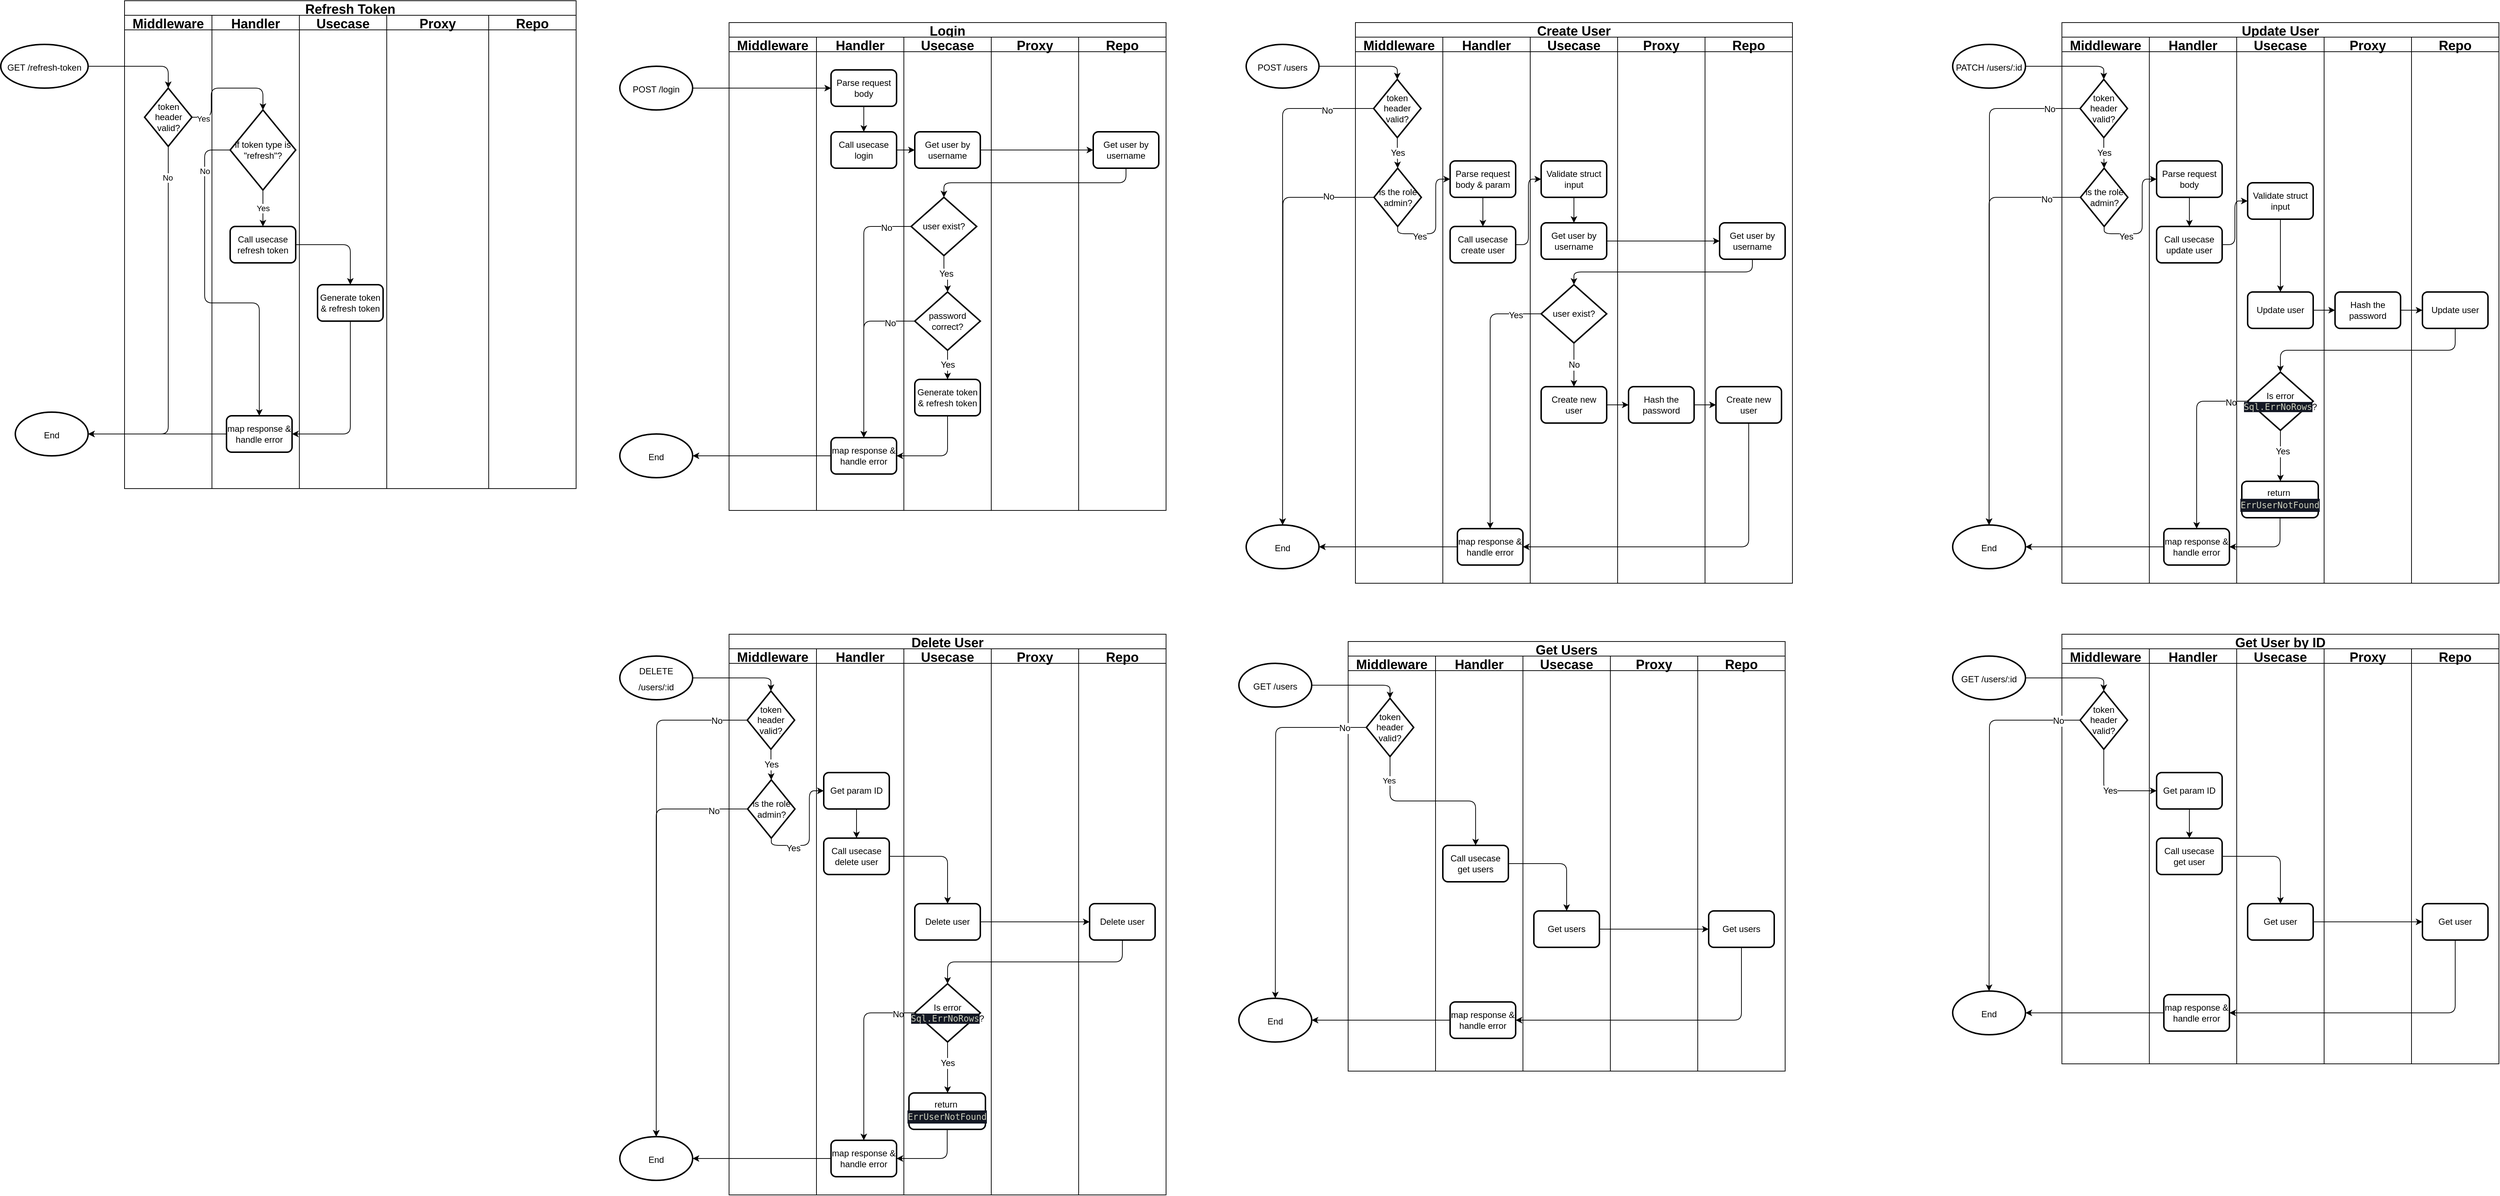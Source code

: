 <mxfile>
    <diagram id="VzQZqp9PzR304GT8cQcO" name="Page-1">
        <mxGraphModel dx="1456" dy="800" grid="1" gridSize="10" guides="1" tooltips="1" connect="1" arrows="1" fold="1" page="1" pageScale="1" pageWidth="850" pageHeight="1100" math="0" shadow="0">
            <root>
                <mxCell id="0"/>
                <mxCell id="1" parent="0"/>
                <mxCell id="49" value="Login" style="swimlane;childLayout=stackLayout;resizeParent=1;resizeParentMax=0;startSize=20;fontSize=18;strokeColor=default;" parent="1" vertex="1">
                    <mxGeometry x="260" y="160" width="600" height="670" as="geometry"/>
                </mxCell>
                <mxCell id="50" value="Middleware" style="swimlane;startSize=20;fontSize=18;strokeColor=default;" parent="49" vertex="1">
                    <mxGeometry y="20" width="120" height="650" as="geometry"/>
                </mxCell>
                <mxCell id="51" value="Handler" style="swimlane;startSize=20;fontSize=18;strokeColor=default;" parent="49" vertex="1">
                    <mxGeometry x="120" y="20" width="120" height="650" as="geometry"/>
                </mxCell>
                <mxCell id="77" style="edgeStyle=orthogonalEdgeStyle;html=1;exitX=0.5;exitY=1;exitDx=0;exitDy=0;entryX=0.5;entryY=0;entryDx=0;entryDy=0;fontSize=12;" parent="51" source="58" target="59" edge="1">
                    <mxGeometry relative="1" as="geometry"/>
                </mxCell>
                <mxCell id="58" value="Parse request body" style="rounded=1;whiteSpace=wrap;html=1;absoluteArcSize=1;arcSize=14;strokeWidth=2;fontSize=12;" parent="51" vertex="1">
                    <mxGeometry x="20" y="45" width="90" height="50" as="geometry"/>
                </mxCell>
                <mxCell id="59" value="Call usecase login" style="rounded=1;whiteSpace=wrap;html=1;absoluteArcSize=1;arcSize=14;strokeWidth=2;fontSize=12;" parent="51" vertex="1">
                    <mxGeometry x="20" y="130" width="90" height="50" as="geometry"/>
                </mxCell>
                <mxCell id="68" value="map response &amp;amp; handle error" style="rounded=1;whiteSpace=wrap;html=1;absoluteArcSize=1;arcSize=14;strokeWidth=2;fontSize=12;" parent="51" vertex="1">
                    <mxGeometry x="20" y="550" width="90" height="50" as="geometry"/>
                </mxCell>
                <mxCell id="52" value="Usecase" style="swimlane;startSize=20;fontSize=18;strokeColor=default;" parent="49" vertex="1">
                    <mxGeometry x="240" y="20" width="120" height="650" as="geometry">
                        <mxRectangle x="240" y="20" width="40" height="460" as="alternateBounds"/>
                    </mxGeometry>
                </mxCell>
                <mxCell id="60" value="Get user by username" style="rounded=1;whiteSpace=wrap;html=1;absoluteArcSize=1;arcSize=14;strokeWidth=2;fontSize=12;" parent="52" vertex="1">
                    <mxGeometry x="15" y="130" width="90" height="50" as="geometry"/>
                </mxCell>
                <mxCell id="71" value="Yes" style="edgeStyle=orthogonalEdgeStyle;html=1;exitX=0.5;exitY=1;exitDx=0;exitDy=0;exitPerimeter=0;entryX=0.5;entryY=0;entryDx=0;entryDy=0;entryPerimeter=0;fontSize=12;" parent="52" source="62" target="65" edge="1">
                    <mxGeometry relative="1" as="geometry"/>
                </mxCell>
                <mxCell id="62" value="user exist?" style="strokeWidth=2;html=1;shape=mxgraph.flowchart.decision;whiteSpace=wrap;fontSize=12;" parent="52" vertex="1">
                    <mxGeometry x="10" y="220" width="90" height="80" as="geometry"/>
                </mxCell>
                <mxCell id="72" value="Yes" style="edgeStyle=orthogonalEdgeStyle;html=1;exitX=0.5;exitY=1;exitDx=0;exitDy=0;exitPerimeter=0;entryX=0.5;entryY=0;entryDx=0;entryDy=0;fontSize=12;" parent="52" source="65" target="66" edge="1">
                    <mxGeometry relative="1" as="geometry"/>
                </mxCell>
                <mxCell id="65" value="password correct?" style="strokeWidth=2;html=1;shape=mxgraph.flowchart.decision;whiteSpace=wrap;fontSize=12;" parent="52" vertex="1">
                    <mxGeometry x="15" y="350" width="90" height="80" as="geometry"/>
                </mxCell>
                <mxCell id="66" value="Generate token &amp;amp; refresh token" style="rounded=1;whiteSpace=wrap;html=1;absoluteArcSize=1;arcSize=14;strokeWidth=2;fontSize=12;" parent="52" vertex="1">
                    <mxGeometry x="15" y="470" width="90" height="50" as="geometry"/>
                </mxCell>
                <mxCell id="55" value="Proxy" style="swimlane;startSize=20;fontSize=18;strokeColor=default;" parent="49" vertex="1">
                    <mxGeometry x="360" y="20" width="120" height="650" as="geometry">
                        <mxRectangle x="280" y="20" width="40" height="460" as="alternateBounds"/>
                    </mxGeometry>
                </mxCell>
                <mxCell id="56" value="Repo" style="swimlane;startSize=20;fontSize=18;strokeColor=default;" parent="49" vertex="1">
                    <mxGeometry x="480" y="20" width="120" height="650" as="geometry">
                        <mxRectangle x="280" y="20" width="40" height="460" as="alternateBounds"/>
                    </mxGeometry>
                </mxCell>
                <mxCell id="61" value="Get user by username" style="rounded=1;whiteSpace=wrap;html=1;absoluteArcSize=1;arcSize=14;strokeWidth=2;fontSize=12;" parent="56" vertex="1">
                    <mxGeometry x="20" y="130" width="90" height="50" as="geometry"/>
                </mxCell>
                <mxCell id="69" style="edgeStyle=orthogonalEdgeStyle;html=1;exitX=0;exitY=0.5;exitDx=0;exitDy=0;exitPerimeter=0;entryX=0.5;entryY=0;entryDx=0;entryDy=0;fontSize=12;" parent="49" source="62" target="68" edge="1">
                    <mxGeometry relative="1" as="geometry"/>
                </mxCell>
                <mxCell id="70" value="No" style="edgeLabel;html=1;align=center;verticalAlign=middle;resizable=0;points=[];fontSize=12;" parent="69" vertex="1" connectable="0">
                    <mxGeometry x="-0.808" y="2" relative="1" as="geometry">
                        <mxPoint as="offset"/>
                    </mxGeometry>
                </mxCell>
                <mxCell id="73" style="edgeStyle=orthogonalEdgeStyle;html=1;exitX=0.5;exitY=1;exitDx=0;exitDy=0;entryX=1;entryY=0.5;entryDx=0;entryDy=0;fontSize=12;" parent="49" source="66" target="68" edge="1">
                    <mxGeometry relative="1" as="geometry"/>
                </mxCell>
                <mxCell id="74" style="edgeStyle=orthogonalEdgeStyle;html=1;exitX=0;exitY=0.5;exitDx=0;exitDy=0;exitPerimeter=0;entryX=0.5;entryY=0;entryDx=0;entryDy=0;fontSize=12;" parent="49" source="65" target="68" edge="1">
                    <mxGeometry relative="1" as="geometry"/>
                </mxCell>
                <mxCell id="75" value="No" style="edgeLabel;html=1;align=center;verticalAlign=middle;resizable=0;points=[];fontSize=12;" parent="74" vertex="1" connectable="0">
                    <mxGeometry x="-0.704" y="3" relative="1" as="geometry">
                        <mxPoint as="offset"/>
                    </mxGeometry>
                </mxCell>
                <mxCell id="78" style="edgeStyle=orthogonalEdgeStyle;html=1;exitX=1;exitY=0.5;exitDx=0;exitDy=0;entryX=0;entryY=0.5;entryDx=0;entryDy=0;fontSize=12;" parent="49" source="59" target="60" edge="1">
                    <mxGeometry relative="1" as="geometry"/>
                </mxCell>
                <mxCell id="79" style="edgeStyle=orthogonalEdgeStyle;html=1;exitX=1;exitY=0.5;exitDx=0;exitDy=0;entryX=0;entryY=0.5;entryDx=0;entryDy=0;fontSize=12;" parent="49" source="60" target="61" edge="1">
                    <mxGeometry relative="1" as="geometry"/>
                </mxCell>
                <mxCell id="80" style="edgeStyle=orthogonalEdgeStyle;html=1;exitX=0.5;exitY=1;exitDx=0;exitDy=0;entryX=0.5;entryY=0;entryDx=0;entryDy=0;entryPerimeter=0;fontSize=12;" parent="49" source="61" target="62" edge="1">
                    <mxGeometry relative="1" as="geometry"/>
                </mxCell>
                <mxCell id="76" style="edgeStyle=orthogonalEdgeStyle;html=1;exitX=1;exitY=0.5;exitDx=0;exitDy=0;exitPerimeter=0;entryX=0;entryY=0.5;entryDx=0;entryDy=0;fontSize=12;" parent="1" source="57" target="58" edge="1">
                    <mxGeometry relative="1" as="geometry"/>
                </mxCell>
                <mxCell id="57" value="&lt;font style=&quot;font-size: 12px&quot;&gt;POST /login&lt;/font&gt;" style="strokeWidth=2;html=1;shape=mxgraph.flowchart.start_1;whiteSpace=wrap;fontSize=18;" parent="1" vertex="1">
                    <mxGeometry x="110" y="220" width="100" height="60" as="geometry"/>
                </mxCell>
                <mxCell id="67" value="&lt;font style=&quot;font-size: 12px&quot;&gt;End&lt;/font&gt;" style="strokeWidth=2;html=1;shape=mxgraph.flowchart.start_1;whiteSpace=wrap;fontSize=18;" parent="1" vertex="1">
                    <mxGeometry x="110" y="725" width="100" height="60" as="geometry"/>
                </mxCell>
                <mxCell id="81" style="edgeStyle=orthogonalEdgeStyle;html=1;exitX=0;exitY=0.5;exitDx=0;exitDy=0;entryX=1;entryY=0.5;entryDx=0;entryDy=0;entryPerimeter=0;fontSize=12;" parent="1" source="68" target="67" edge="1">
                    <mxGeometry relative="1" as="geometry"/>
                </mxCell>
                <mxCell id="89" value="Create User" style="swimlane;childLayout=stackLayout;resizeParent=1;resizeParentMax=0;startSize=20;fontSize=18;strokeColor=default;" parent="1" vertex="1">
                    <mxGeometry x="1120" y="160" width="600" height="770" as="geometry"/>
                </mxCell>
                <mxCell id="90" value="Middleware" style="swimlane;startSize=20;fontSize=18;strokeColor=default;" parent="89" vertex="1">
                    <mxGeometry y="20" width="120" height="750" as="geometry"/>
                </mxCell>
                <mxCell id="131" value="Yes" style="edgeStyle=orthogonalEdgeStyle;html=1;exitX=0.5;exitY=1;exitDx=0;exitDy=0;exitPerimeter=0;entryX=0.5;entryY=0;entryDx=0;entryDy=0;entryPerimeter=0;fontSize=12;" parent="90" source="120" target="121" edge="1">
                    <mxGeometry relative="1" as="geometry"/>
                </mxCell>
                <mxCell id="120" value="token header valid?" style="strokeWidth=2;html=1;shape=mxgraph.flowchart.decision;whiteSpace=wrap;fontSize=12;" parent="90" vertex="1">
                    <mxGeometry x="25" y="58" width="65" height="80" as="geometry"/>
                </mxCell>
                <mxCell id="121" value="is the role admin?" style="strokeWidth=2;html=1;shape=mxgraph.flowchart.decision;whiteSpace=wrap;fontSize=12;" parent="90" vertex="1">
                    <mxGeometry x="25.5" y="180" width="65" height="80" as="geometry"/>
                </mxCell>
                <mxCell id="91" value="Handler" style="swimlane;startSize=20;fontSize=18;strokeColor=default;" parent="89" vertex="1">
                    <mxGeometry x="120" y="20" width="120" height="750" as="geometry"/>
                </mxCell>
                <mxCell id="92" style="edgeStyle=orthogonalEdgeStyle;html=1;exitX=0.5;exitY=1;exitDx=0;exitDy=0;entryX=0.5;entryY=0;entryDx=0;entryDy=0;fontSize=12;" parent="91" source="93" target="94" edge="1">
                    <mxGeometry relative="1" as="geometry"/>
                </mxCell>
                <mxCell id="93" value="Parse request body &amp;amp; param" style="rounded=1;whiteSpace=wrap;html=1;absoluteArcSize=1;arcSize=14;strokeWidth=2;fontSize=12;" parent="91" vertex="1">
                    <mxGeometry x="10" y="170" width="90" height="50" as="geometry"/>
                </mxCell>
                <mxCell id="94" value="Call usecase create user" style="rounded=1;whiteSpace=wrap;html=1;absoluteArcSize=1;arcSize=14;strokeWidth=2;fontSize=12;" parent="91" vertex="1">
                    <mxGeometry x="10" y="260" width="90" height="50" as="geometry"/>
                </mxCell>
                <mxCell id="95" value="map response &amp;amp; handle error" style="rounded=1;whiteSpace=wrap;html=1;absoluteArcSize=1;arcSize=14;strokeWidth=2;fontSize=12;" parent="91" vertex="1">
                    <mxGeometry x="20" y="675" width="90" height="50" as="geometry"/>
                </mxCell>
                <mxCell id="112" style="edgeStyle=orthogonalEdgeStyle;html=1;exitX=1;exitY=0.5;exitDx=0;exitDy=0;entryX=0;entryY=0.5;entryDx=0;entryDy=0;fontSize=12;" parent="89" source="97" target="105" edge="1">
                    <mxGeometry relative="1" as="geometry"/>
                </mxCell>
                <mxCell id="113" style="edgeStyle=orthogonalEdgeStyle;html=1;exitX=0.5;exitY=1;exitDx=0;exitDy=0;entryX=0.5;entryY=0;entryDx=0;entryDy=0;entryPerimeter=0;fontSize=12;" parent="89" source="105" target="99" edge="1">
                    <mxGeometry relative="1" as="geometry"/>
                </mxCell>
                <mxCell id="106" style="edgeStyle=orthogonalEdgeStyle;html=1;exitX=0;exitY=0.5;exitDx=0;exitDy=0;exitPerimeter=0;entryX=0.5;entryY=0;entryDx=0;entryDy=0;fontSize=12;" parent="89" source="99" target="95" edge="1">
                    <mxGeometry relative="1" as="geometry"/>
                </mxCell>
                <mxCell id="107" value="Yes" style="edgeLabel;html=1;align=center;verticalAlign=middle;resizable=0;points=[];fontSize=12;" parent="106" vertex="1" connectable="0">
                    <mxGeometry x="-0.808" y="2" relative="1" as="geometry">
                        <mxPoint as="offset"/>
                    </mxGeometry>
                </mxCell>
                <mxCell id="96" value="Usecase" style="swimlane;startSize=20;fontSize=18;strokeColor=default;" parent="89" vertex="1">
                    <mxGeometry x="240" y="20" width="120" height="750" as="geometry">
                        <mxRectangle x="240" y="20" width="40" height="460" as="alternateBounds"/>
                    </mxGeometry>
                </mxCell>
                <mxCell id="97" value="Get user by username" style="rounded=1;whiteSpace=wrap;html=1;absoluteArcSize=1;arcSize=14;strokeWidth=2;fontSize=12;" parent="96" vertex="1">
                    <mxGeometry x="15" y="255" width="90" height="50" as="geometry"/>
                </mxCell>
                <mxCell id="98" value="No" style="edgeStyle=orthogonalEdgeStyle;html=1;exitX=0.5;exitY=1;exitDx=0;exitDy=0;exitPerimeter=0;entryX=0.5;entryY=0;entryDx=0;entryDy=0;fontSize=12;" parent="96" source="99" target="102" edge="1">
                    <mxGeometry relative="1" as="geometry">
                        <mxPoint x="60" y="475" as="targetPoint"/>
                    </mxGeometry>
                </mxCell>
                <mxCell id="99" value="user exist?" style="strokeWidth=2;html=1;shape=mxgraph.flowchart.decision;whiteSpace=wrap;fontSize=12;" parent="96" vertex="1">
                    <mxGeometry x="15" y="340" width="90" height="80" as="geometry"/>
                </mxCell>
                <mxCell id="102" value="Create new user" style="rounded=1;whiteSpace=wrap;html=1;absoluteArcSize=1;arcSize=14;strokeWidth=2;fontSize=12;" parent="96" vertex="1">
                    <mxGeometry x="15" y="480" width="90" height="50" as="geometry"/>
                </mxCell>
                <mxCell id="124" style="edgeStyle=orthogonalEdgeStyle;html=1;exitX=0.5;exitY=1;exitDx=0;exitDy=0;entryX=0.5;entryY=0;entryDx=0;entryDy=0;fontSize=12;" parent="96" source="122" target="97" edge="1">
                    <mxGeometry relative="1" as="geometry"/>
                </mxCell>
                <mxCell id="122" value="Validate struct input" style="rounded=1;whiteSpace=wrap;html=1;absoluteArcSize=1;arcSize=14;strokeWidth=2;fontSize=12;" parent="96" vertex="1">
                    <mxGeometry x="15" y="170" width="90" height="50" as="geometry"/>
                </mxCell>
                <mxCell id="103" value="Proxy" style="swimlane;startSize=20;fontSize=18;strokeColor=default;" parent="89" vertex="1">
                    <mxGeometry x="360" y="20" width="120" height="750" as="geometry">
                        <mxRectangle x="280" y="20" width="40" height="460" as="alternateBounds"/>
                    </mxGeometry>
                </mxCell>
                <mxCell id="126" value="Hash the password" style="rounded=1;whiteSpace=wrap;html=1;absoluteArcSize=1;arcSize=14;strokeWidth=2;fontSize=12;" parent="103" vertex="1">
                    <mxGeometry x="15" y="480" width="90" height="50" as="geometry"/>
                </mxCell>
                <mxCell id="104" value="Repo" style="swimlane;startSize=20;fontSize=18;strokeColor=default;" parent="89" vertex="1">
                    <mxGeometry x="480" y="20" width="120" height="750" as="geometry">
                        <mxRectangle x="280" y="20" width="40" height="460" as="alternateBounds"/>
                    </mxGeometry>
                </mxCell>
                <mxCell id="105" value="Get user by username" style="rounded=1;whiteSpace=wrap;html=1;absoluteArcSize=1;arcSize=14;strokeWidth=2;fontSize=12;" parent="104" vertex="1">
                    <mxGeometry x="20" y="255" width="90" height="50" as="geometry"/>
                </mxCell>
                <mxCell id="125" value="Create new user" style="rounded=1;whiteSpace=wrap;html=1;absoluteArcSize=1;arcSize=14;strokeWidth=2;fontSize=12;" parent="104" vertex="1">
                    <mxGeometry x="15" y="480" width="90" height="50" as="geometry"/>
                </mxCell>
                <mxCell id="123" style="edgeStyle=orthogonalEdgeStyle;html=1;exitX=1;exitY=0.5;exitDx=0;exitDy=0;entryX=0;entryY=0.5;entryDx=0;entryDy=0;fontSize=12;" parent="89" source="94" target="122" edge="1">
                    <mxGeometry relative="1" as="geometry"/>
                </mxCell>
                <mxCell id="127" style="edgeStyle=orthogonalEdgeStyle;html=1;exitX=0.5;exitY=1;exitDx=0;exitDy=0;entryX=1;entryY=0.5;entryDx=0;entryDy=0;fontSize=12;" parent="89" source="125" target="95" edge="1">
                    <mxGeometry relative="1" as="geometry"/>
                </mxCell>
                <mxCell id="128" style="edgeStyle=orthogonalEdgeStyle;html=1;exitX=1;exitY=0.5;exitDx=0;exitDy=0;entryX=0;entryY=0.5;entryDx=0;entryDy=0;fontSize=12;" parent="89" source="102" target="126" edge="1">
                    <mxGeometry relative="1" as="geometry"/>
                </mxCell>
                <mxCell id="129" style="edgeStyle=orthogonalEdgeStyle;html=1;exitX=1;exitY=0.5;exitDx=0;exitDy=0;fontSize=12;" parent="89" source="126" target="125" edge="1">
                    <mxGeometry relative="1" as="geometry"/>
                </mxCell>
                <mxCell id="132" style="edgeStyle=orthogonalEdgeStyle;html=1;exitX=0.5;exitY=1;exitDx=0;exitDy=0;exitPerimeter=0;entryX=0;entryY=0.5;entryDx=0;entryDy=0;fontSize=12;" parent="89" source="121" target="93" edge="1">
                    <mxGeometry relative="1" as="geometry"/>
                </mxCell>
                <mxCell id="133" value="Yes" style="edgeLabel;html=1;align=center;verticalAlign=middle;resizable=0;points=[];fontSize=12;" parent="132" vertex="1" connectable="0">
                    <mxGeometry x="-0.495" y="-4" relative="1" as="geometry">
                        <mxPoint as="offset"/>
                    </mxGeometry>
                </mxCell>
                <mxCell id="130" style="edgeStyle=orthogonalEdgeStyle;html=1;exitX=1;exitY=0.5;exitDx=0;exitDy=0;exitPerimeter=0;entryX=0.5;entryY=0;entryDx=0;entryDy=0;entryPerimeter=0;fontSize=12;" parent="1" source="115" target="120" edge="1">
                    <mxGeometry relative="1" as="geometry"/>
                </mxCell>
                <mxCell id="115" value="&lt;font style=&quot;font-size: 12px&quot;&gt;POST /users&lt;/font&gt;" style="strokeWidth=2;html=1;shape=mxgraph.flowchart.start_1;whiteSpace=wrap;fontSize=18;" parent="1" vertex="1">
                    <mxGeometry x="970" y="190" width="100" height="60" as="geometry"/>
                </mxCell>
                <mxCell id="116" value="&lt;font style=&quot;font-size: 12px&quot;&gt;End&lt;/font&gt;" style="strokeWidth=2;html=1;shape=mxgraph.flowchart.start_1;whiteSpace=wrap;fontSize=18;" parent="1" vertex="1">
                    <mxGeometry x="970" y="850" width="100" height="60" as="geometry"/>
                </mxCell>
                <mxCell id="117" style="edgeStyle=orthogonalEdgeStyle;html=1;exitX=0;exitY=0.5;exitDx=0;exitDy=0;entryX=1;entryY=0.5;entryDx=0;entryDy=0;entryPerimeter=0;fontSize=12;" parent="1" source="95" target="116" edge="1">
                    <mxGeometry relative="1" as="geometry"/>
                </mxCell>
                <mxCell id="134" value="Update User" style="swimlane;childLayout=stackLayout;resizeParent=1;resizeParentMax=0;startSize=20;fontSize=18;strokeColor=default;" parent="1" vertex="1">
                    <mxGeometry x="2090" y="160" width="600" height="770" as="geometry"/>
                </mxCell>
                <mxCell id="135" value="Middleware" style="swimlane;startSize=20;fontSize=18;strokeColor=default;" parent="134" vertex="1">
                    <mxGeometry y="20" width="120" height="750" as="geometry"/>
                </mxCell>
                <mxCell id="136" value="Yes" style="edgeStyle=orthogonalEdgeStyle;html=1;exitX=0.5;exitY=1;exitDx=0;exitDy=0;exitPerimeter=0;entryX=0.5;entryY=0;entryDx=0;entryDy=0;entryPerimeter=0;fontSize=12;" parent="135" source="137" target="138" edge="1">
                    <mxGeometry relative="1" as="geometry"/>
                </mxCell>
                <mxCell id="137" value="token header valid?" style="strokeWidth=2;html=1;shape=mxgraph.flowchart.decision;whiteSpace=wrap;fontSize=12;" parent="135" vertex="1">
                    <mxGeometry x="25" y="58" width="65" height="80" as="geometry"/>
                </mxCell>
                <mxCell id="138" value="is the role admin?" style="strokeWidth=2;html=1;shape=mxgraph.flowchart.decision;whiteSpace=wrap;fontSize=12;" parent="135" vertex="1">
                    <mxGeometry x="25.5" y="180" width="65" height="80" as="geometry"/>
                </mxCell>
                <mxCell id="139" value="Handler" style="swimlane;startSize=20;fontSize=18;strokeColor=default;" parent="134" vertex="1">
                    <mxGeometry x="120" y="20" width="120" height="750" as="geometry"/>
                </mxCell>
                <mxCell id="140" style="edgeStyle=orthogonalEdgeStyle;html=1;exitX=0.5;exitY=1;exitDx=0;exitDy=0;entryX=0.5;entryY=0;entryDx=0;entryDy=0;fontSize=12;" parent="139" source="141" target="142" edge="1">
                    <mxGeometry relative="1" as="geometry"/>
                </mxCell>
                <mxCell id="141" value="Parse request body" style="rounded=1;whiteSpace=wrap;html=1;absoluteArcSize=1;arcSize=14;strokeWidth=2;fontSize=12;" parent="139" vertex="1">
                    <mxGeometry x="10" y="170" width="90" height="50" as="geometry"/>
                </mxCell>
                <mxCell id="142" value="Call usecase update user" style="rounded=1;whiteSpace=wrap;html=1;absoluteArcSize=1;arcSize=14;strokeWidth=2;fontSize=12;" parent="139" vertex="1">
                    <mxGeometry x="10" y="260" width="90" height="50" as="geometry"/>
                </mxCell>
                <mxCell id="143" value="map response &amp;amp; handle error" style="rounded=1;whiteSpace=wrap;html=1;absoluteArcSize=1;arcSize=14;strokeWidth=2;fontSize=12;" parent="139" vertex="1">
                    <mxGeometry x="20" y="675" width="90" height="50" as="geometry"/>
                </mxCell>
                <mxCell id="146" style="edgeStyle=orthogonalEdgeStyle;html=1;exitX=0;exitY=0.5;exitDx=0;exitDy=0;exitPerimeter=0;entryX=0.5;entryY=0;entryDx=0;entryDy=0;fontSize=12;" parent="134" source="176" target="143" edge="1">
                    <mxGeometry relative="1" as="geometry">
                        <mxPoint x="255" y="400" as="sourcePoint"/>
                    </mxGeometry>
                </mxCell>
                <mxCell id="147" value="No" style="edgeLabel;html=1;align=center;verticalAlign=middle;resizable=0;points=[];fontSize=12;" parent="146" vertex="1" connectable="0">
                    <mxGeometry x="-0.808" y="2" relative="1" as="geometry">
                        <mxPoint as="offset"/>
                    </mxGeometry>
                </mxCell>
                <mxCell id="148" value="Usecase" style="swimlane;startSize=20;fontSize=18;strokeColor=default;" parent="134" vertex="1">
                    <mxGeometry x="240" y="20" width="120" height="750" as="geometry">
                        <mxRectangle x="240" y="20" width="40" height="460" as="alternateBounds"/>
                    </mxGeometry>
                </mxCell>
                <mxCell id="152" value="Update user" style="rounded=1;whiteSpace=wrap;html=1;absoluteArcSize=1;arcSize=14;strokeWidth=2;fontSize=12;" parent="148" vertex="1">
                    <mxGeometry x="15" y="350" width="90" height="50" as="geometry"/>
                </mxCell>
                <mxCell id="153" style="edgeStyle=orthogonalEdgeStyle;html=1;exitX=0.5;exitY=1;exitDx=0;exitDy=0;fontSize=12;" parent="148" source="154" target="152" edge="1">
                    <mxGeometry relative="1" as="geometry">
                        <mxPoint x="60" y="255" as="targetPoint"/>
                    </mxGeometry>
                </mxCell>
                <mxCell id="154" value="Validate struct input" style="rounded=1;whiteSpace=wrap;html=1;absoluteArcSize=1;arcSize=14;strokeWidth=2;fontSize=12;" parent="148" vertex="1">
                    <mxGeometry x="15" y="200" width="90" height="50" as="geometry"/>
                </mxCell>
                <mxCell id="176" value="Is error &lt;span style=&quot;background-color: rgb(20 , 24 , 36) ; color: rgb(203 , 206 , 188) ; font-family: &amp;#34;fira code&amp;#34; , &amp;#34;monospace&amp;#34; , monospace , &amp;#34;droid sans fallback&amp;#34; , &amp;#34;menlo&amp;#34; , &amp;#34;monaco&amp;#34; , &amp;#34;courier new&amp;#34; , monospace&quot;&gt;Sql.ErrNoRows&lt;/span&gt;&lt;span&gt;?&lt;/span&gt;" style="strokeWidth=2;html=1;shape=mxgraph.flowchart.decision;whiteSpace=wrap;fontSize=12;" parent="148" vertex="1">
                    <mxGeometry x="15" y="460" width="90" height="80" as="geometry"/>
                </mxCell>
                <mxCell id="180" value="return&amp;nbsp;&lt;br&gt;&lt;div style=&quot;color: rgb(203 , 206 , 188) ; background-color: rgb(20 , 24 , 36) ; font-family: &amp;#34;fira code&amp;#34; , &amp;#34;monospace&amp;#34; , monospace , &amp;#34;droid sans fallback&amp;#34; , &amp;#34;menlo&amp;#34; , &amp;#34;monaco&amp;#34; , &amp;#34;courier new&amp;#34; , monospace ; line-height: 18px&quot;&gt;ErrUserNotFound&lt;/div&gt;" style="rounded=1;whiteSpace=wrap;html=1;absoluteArcSize=1;arcSize=14;strokeWidth=2;fontSize=12;" parent="148" vertex="1">
                    <mxGeometry x="7" y="610" width="105" height="50" as="geometry"/>
                </mxCell>
                <mxCell id="155" value="Proxy" style="swimlane;startSize=20;fontSize=18;strokeColor=default;" parent="134" vertex="1">
                    <mxGeometry x="360" y="20" width="120" height="750" as="geometry">
                        <mxRectangle x="280" y="20" width="40" height="460" as="alternateBounds"/>
                    </mxGeometry>
                </mxCell>
                <mxCell id="156" value="Hash the password" style="rounded=1;whiteSpace=wrap;html=1;absoluteArcSize=1;arcSize=14;strokeWidth=2;fontSize=12;" parent="155" vertex="1">
                    <mxGeometry x="15" y="350" width="90" height="50" as="geometry"/>
                </mxCell>
                <mxCell id="157" value="Repo" style="swimlane;startSize=20;fontSize=18;strokeColor=default;" parent="134" vertex="1">
                    <mxGeometry x="480" y="20" width="120" height="750" as="geometry">
                        <mxRectangle x="280" y="20" width="40" height="460" as="alternateBounds"/>
                    </mxGeometry>
                </mxCell>
                <mxCell id="159" value="Update user" style="rounded=1;whiteSpace=wrap;html=1;absoluteArcSize=1;arcSize=14;strokeWidth=2;fontSize=12;" parent="157" vertex="1">
                    <mxGeometry x="15" y="350" width="90" height="50" as="geometry"/>
                </mxCell>
                <mxCell id="162" style="edgeStyle=orthogonalEdgeStyle;html=1;exitX=1;exitY=0.5;exitDx=0;exitDy=0;entryX=0;entryY=0.5;entryDx=0;entryDy=0;fontSize=12;" parent="134" source="142" target="154" edge="1">
                    <mxGeometry relative="1" as="geometry"/>
                </mxCell>
                <mxCell id="164" style="edgeStyle=orthogonalEdgeStyle;html=1;exitX=1;exitY=0.5;exitDx=0;exitDy=0;entryX=0;entryY=0.5;entryDx=0;entryDy=0;fontSize=12;" parent="134" source="152" target="156" edge="1">
                    <mxGeometry relative="1" as="geometry"/>
                </mxCell>
                <mxCell id="165" style="edgeStyle=orthogonalEdgeStyle;html=1;exitX=1;exitY=0.5;exitDx=0;exitDy=0;fontSize=12;" parent="134" source="156" target="159" edge="1">
                    <mxGeometry relative="1" as="geometry"/>
                </mxCell>
                <mxCell id="166" style="edgeStyle=orthogonalEdgeStyle;html=1;exitX=0.5;exitY=1;exitDx=0;exitDy=0;exitPerimeter=0;entryX=0;entryY=0.5;entryDx=0;entryDy=0;fontSize=12;" parent="134" source="138" target="141" edge="1">
                    <mxGeometry relative="1" as="geometry"/>
                </mxCell>
                <mxCell id="167" value="Yes" style="edgeLabel;html=1;align=center;verticalAlign=middle;resizable=0;points=[];fontSize=12;" parent="166" vertex="1" connectable="0">
                    <mxGeometry x="-0.495" y="-4" relative="1" as="geometry">
                        <mxPoint as="offset"/>
                    </mxGeometry>
                </mxCell>
                <mxCell id="181" style="edgeStyle=orthogonalEdgeStyle;html=1;exitX=0.5;exitY=1;exitDx=0;exitDy=0;entryX=1;entryY=0.5;entryDx=0;entryDy=0;fontSize=12;" parent="134" source="180" target="143" edge="1">
                    <mxGeometry relative="1" as="geometry"/>
                </mxCell>
                <mxCell id="182" style="edgeStyle=orthogonalEdgeStyle;html=1;exitX=0.5;exitY=1;exitDx=0;exitDy=0;entryX=0.5;entryY=0;entryDx=0;entryDy=0;entryPerimeter=0;fontSize=12;" parent="134" source="159" target="176" edge="1">
                    <mxGeometry relative="1" as="geometry"/>
                </mxCell>
                <mxCell id="168" style="edgeStyle=orthogonalEdgeStyle;html=1;exitX=1;exitY=0.5;exitDx=0;exitDy=0;exitPerimeter=0;entryX=0.5;entryY=0;entryDx=0;entryDy=0;entryPerimeter=0;fontSize=12;" parent="1" source="169" target="137" edge="1">
                    <mxGeometry relative="1" as="geometry"/>
                </mxCell>
                <mxCell id="169" value="&lt;font style=&quot;font-size: 12px&quot;&gt;PATCH /users/:id&lt;/font&gt;" style="strokeWidth=2;html=1;shape=mxgraph.flowchart.start_1;whiteSpace=wrap;fontSize=18;" parent="1" vertex="1">
                    <mxGeometry x="1940" y="190" width="100" height="60" as="geometry"/>
                </mxCell>
                <mxCell id="170" value="&lt;font style=&quot;font-size: 12px&quot;&gt;End&lt;/font&gt;" style="strokeWidth=2;html=1;shape=mxgraph.flowchart.start_1;whiteSpace=wrap;fontSize=18;" parent="1" vertex="1">
                    <mxGeometry x="1940" y="850" width="100" height="60" as="geometry"/>
                </mxCell>
                <mxCell id="171" style="edgeStyle=orthogonalEdgeStyle;html=1;exitX=0;exitY=0.5;exitDx=0;exitDy=0;entryX=1;entryY=0.5;entryDx=0;entryDy=0;entryPerimeter=0;fontSize=12;" parent="1" source="143" target="170" edge="1">
                    <mxGeometry relative="1" as="geometry"/>
                </mxCell>
                <mxCell id="172" style="edgeStyle=orthogonalEdgeStyle;html=1;exitX=0;exitY=0.5;exitDx=0;exitDy=0;exitPerimeter=0;entryX=0.5;entryY=0;entryDx=0;entryDy=0;entryPerimeter=0;fontSize=12;" parent="1" source="138" target="170" edge="1">
                    <mxGeometry relative="1" as="geometry"/>
                </mxCell>
                <mxCell id="175" value="No" style="edgeLabel;html=1;align=center;verticalAlign=middle;resizable=0;points=[];fontSize=12;" parent="172" vertex="1" connectable="0">
                    <mxGeometry x="-0.838" y="3" relative="1" as="geometry">
                        <mxPoint as="offset"/>
                    </mxGeometry>
                </mxCell>
                <mxCell id="173" style="edgeStyle=orthogonalEdgeStyle;html=1;exitX=0;exitY=0.5;exitDx=0;exitDy=0;exitPerimeter=0;fontSize=12;" parent="1" source="137" edge="1">
                    <mxGeometry relative="1" as="geometry">
                        <mxPoint x="1990" y="850" as="targetPoint"/>
                    </mxGeometry>
                </mxCell>
                <mxCell id="174" value="No" style="edgeLabel;html=1;align=center;verticalAlign=middle;resizable=0;points=[];fontSize=12;" parent="173" vertex="1" connectable="0">
                    <mxGeometry x="-0.876" y="1" relative="1" as="geometry">
                        <mxPoint x="1" as="offset"/>
                    </mxGeometry>
                </mxCell>
                <mxCell id="179" style="edgeStyle=orthogonalEdgeStyle;html=1;exitX=0.5;exitY=1;exitDx=0;exitDy=0;exitPerimeter=0;fontSize=12;" parent="1" source="176" edge="1">
                    <mxGeometry relative="1" as="geometry">
                        <mxPoint x="2390" y="790" as="targetPoint"/>
                    </mxGeometry>
                </mxCell>
                <mxCell id="224" value="Yes" style="edgeLabel;html=1;align=center;verticalAlign=middle;resizable=0;points=[];fontSize=12;" parent="179" vertex="1" connectable="0">
                    <mxGeometry x="-0.193" y="3" relative="1" as="geometry">
                        <mxPoint as="offset"/>
                    </mxGeometry>
                </mxCell>
                <mxCell id="183" value="Delete User" style="swimlane;childLayout=stackLayout;resizeParent=1;resizeParentMax=0;startSize=20;fontSize=18;strokeColor=default;" parent="1" vertex="1">
                    <mxGeometry x="260" y="1000" width="600" height="770" as="geometry"/>
                </mxCell>
                <mxCell id="184" value="Middleware" style="swimlane;startSize=20;fontSize=18;strokeColor=default;" parent="183" vertex="1">
                    <mxGeometry y="20" width="120" height="750" as="geometry"/>
                </mxCell>
                <mxCell id="185" value="Yes" style="edgeStyle=orthogonalEdgeStyle;html=1;exitX=0.5;exitY=1;exitDx=0;exitDy=0;exitPerimeter=0;entryX=0.5;entryY=0;entryDx=0;entryDy=0;entryPerimeter=0;fontSize=12;" parent="184" source="186" target="187" edge="1">
                    <mxGeometry relative="1" as="geometry"/>
                </mxCell>
                <mxCell id="186" value="token header valid?" style="strokeWidth=2;html=1;shape=mxgraph.flowchart.decision;whiteSpace=wrap;fontSize=12;" parent="184" vertex="1">
                    <mxGeometry x="25" y="58" width="65" height="80" as="geometry"/>
                </mxCell>
                <mxCell id="187" value="is the role admin?" style="strokeWidth=2;html=1;shape=mxgraph.flowchart.decision;whiteSpace=wrap;fontSize=12;" parent="184" vertex="1">
                    <mxGeometry x="25.5" y="180" width="65" height="80" as="geometry"/>
                </mxCell>
                <mxCell id="188" value="Handler" style="swimlane;startSize=20;fontSize=18;strokeColor=default;" parent="183" vertex="1">
                    <mxGeometry x="120" y="20" width="120" height="750" as="geometry"/>
                </mxCell>
                <mxCell id="189" style="edgeStyle=orthogonalEdgeStyle;html=1;exitX=0.5;exitY=1;exitDx=0;exitDy=0;entryX=0.5;entryY=0;entryDx=0;entryDy=0;fontSize=12;" parent="188" source="190" target="191" edge="1">
                    <mxGeometry relative="1" as="geometry"/>
                </mxCell>
                <mxCell id="190" value="Get param ID" style="rounded=1;whiteSpace=wrap;html=1;absoluteArcSize=1;arcSize=14;strokeWidth=2;fontSize=12;" parent="188" vertex="1">
                    <mxGeometry x="10" y="170" width="90" height="50" as="geometry"/>
                </mxCell>
                <mxCell id="191" value="Call usecase delete user" style="rounded=1;whiteSpace=wrap;html=1;absoluteArcSize=1;arcSize=14;strokeWidth=2;fontSize=12;" parent="188" vertex="1">
                    <mxGeometry x="10" y="260" width="90" height="50" as="geometry"/>
                </mxCell>
                <mxCell id="192" value="map response &amp;amp; handle error" style="rounded=1;whiteSpace=wrap;html=1;absoluteArcSize=1;arcSize=14;strokeWidth=2;fontSize=12;" parent="188" vertex="1">
                    <mxGeometry x="20" y="675" width="90" height="50" as="geometry"/>
                </mxCell>
                <mxCell id="193" style="edgeStyle=orthogonalEdgeStyle;html=1;exitX=0;exitY=0.5;exitDx=0;exitDy=0;exitPerimeter=0;entryX=0.5;entryY=0;entryDx=0;entryDy=0;fontSize=12;" parent="183" source="199" target="192" edge="1">
                    <mxGeometry relative="1" as="geometry">
                        <mxPoint x="255" y="400" as="sourcePoint"/>
                    </mxGeometry>
                </mxCell>
                <mxCell id="194" value="No" style="edgeLabel;html=1;align=center;verticalAlign=middle;resizable=0;points=[];fontSize=12;" parent="193" vertex="1" connectable="0">
                    <mxGeometry x="-0.808" y="2" relative="1" as="geometry">
                        <mxPoint as="offset"/>
                    </mxGeometry>
                </mxCell>
                <mxCell id="195" value="Usecase" style="swimlane;startSize=20;fontSize=18;strokeColor=default;" parent="183" vertex="1">
                    <mxGeometry x="240" y="20" width="120" height="750" as="geometry">
                        <mxRectangle x="240" y="20" width="40" height="460" as="alternateBounds"/>
                    </mxGeometry>
                </mxCell>
                <mxCell id="196" value="Delete user" style="rounded=1;whiteSpace=wrap;html=1;absoluteArcSize=1;arcSize=14;strokeWidth=2;fontSize=12;" parent="195" vertex="1">
                    <mxGeometry x="15" y="350" width="90" height="50" as="geometry"/>
                </mxCell>
                <mxCell id="199" value="Is error &lt;span style=&quot;background-color: rgb(20 , 24 , 36) ; color: rgb(203 , 206 , 188) ; font-family: &amp;#34;fira code&amp;#34; , &amp;#34;monospace&amp;#34; , monospace , &amp;#34;droid sans fallback&amp;#34; , &amp;#34;menlo&amp;#34; , &amp;#34;monaco&amp;#34; , &amp;#34;courier new&amp;#34; , monospace&quot;&gt;Sql.ErrNoRows&lt;/span&gt;&lt;span&gt;?&lt;/span&gt;" style="strokeWidth=2;html=1;shape=mxgraph.flowchart.decision;whiteSpace=wrap;fontSize=12;" parent="195" vertex="1">
                    <mxGeometry x="15" y="460" width="90" height="80" as="geometry"/>
                </mxCell>
                <mxCell id="200" value="return&amp;nbsp;&lt;br&gt;&lt;div style=&quot;color: rgb(203 , 206 , 188) ; background-color: rgb(20 , 24 , 36) ; font-family: &amp;#34;fira code&amp;#34; , &amp;#34;monospace&amp;#34; , monospace , &amp;#34;droid sans fallback&amp;#34; , &amp;#34;menlo&amp;#34; , &amp;#34;monaco&amp;#34; , &amp;#34;courier new&amp;#34; , monospace ; line-height: 18px&quot;&gt;ErrUserNotFound&lt;/div&gt;" style="rounded=1;whiteSpace=wrap;html=1;absoluteArcSize=1;arcSize=14;strokeWidth=2;fontSize=12;" parent="195" vertex="1">
                    <mxGeometry x="7" y="610" width="105" height="50" as="geometry"/>
                </mxCell>
                <mxCell id="201" value="Proxy" style="swimlane;startSize=20;fontSize=18;strokeColor=default;" parent="183" vertex="1">
                    <mxGeometry x="360" y="20" width="120" height="750" as="geometry">
                        <mxRectangle x="280" y="20" width="40" height="460" as="alternateBounds"/>
                    </mxGeometry>
                </mxCell>
                <mxCell id="203" value="Repo" style="swimlane;startSize=20;fontSize=18;strokeColor=default;" parent="183" vertex="1">
                    <mxGeometry x="480" y="20" width="120" height="750" as="geometry">
                        <mxRectangle x="280" y="20" width="40" height="460" as="alternateBounds"/>
                    </mxGeometry>
                </mxCell>
                <mxCell id="204" value="Delete user" style="rounded=1;whiteSpace=wrap;html=1;absoluteArcSize=1;arcSize=14;strokeWidth=2;fontSize=12;" parent="203" vertex="1">
                    <mxGeometry x="15" y="350" width="90" height="50" as="geometry"/>
                </mxCell>
                <mxCell id="207" style="edgeStyle=orthogonalEdgeStyle;html=1;exitX=1;exitY=0.5;exitDx=0;exitDy=0;fontSize=12;" parent="183" source="196" target="204" edge="1">
                    <mxGeometry relative="1" as="geometry">
                        <mxPoint x="465" y="395" as="sourcePoint"/>
                    </mxGeometry>
                </mxCell>
                <mxCell id="208" style="edgeStyle=orthogonalEdgeStyle;html=1;exitX=0.5;exitY=1;exitDx=0;exitDy=0;exitPerimeter=0;entryX=0;entryY=0.5;entryDx=0;entryDy=0;fontSize=12;" parent="183" source="187" target="190" edge="1">
                    <mxGeometry relative="1" as="geometry"/>
                </mxCell>
                <mxCell id="209" value="Yes" style="edgeLabel;html=1;align=center;verticalAlign=middle;resizable=0;points=[];fontSize=12;" parent="208" vertex="1" connectable="0">
                    <mxGeometry x="-0.495" y="-4" relative="1" as="geometry">
                        <mxPoint as="offset"/>
                    </mxGeometry>
                </mxCell>
                <mxCell id="210" style="edgeStyle=orthogonalEdgeStyle;html=1;exitX=0.5;exitY=1;exitDx=0;exitDy=0;entryX=1;entryY=0.5;entryDx=0;entryDy=0;fontSize=12;" parent="183" source="200" target="192" edge="1">
                    <mxGeometry relative="1" as="geometry"/>
                </mxCell>
                <mxCell id="211" style="edgeStyle=orthogonalEdgeStyle;html=1;exitX=0.5;exitY=1;exitDx=0;exitDy=0;entryX=0.5;entryY=0;entryDx=0;entryDy=0;entryPerimeter=0;fontSize=12;" parent="183" source="204" target="199" edge="1">
                    <mxGeometry relative="1" as="geometry"/>
                </mxCell>
                <mxCell id="197" style="edgeStyle=orthogonalEdgeStyle;html=1;exitX=1;exitY=0.5;exitDx=0;exitDy=0;fontSize=12;" parent="183" source="191" target="196" edge="1">
                    <mxGeometry relative="1" as="geometry">
                        <mxPoint x="300" y="275" as="targetPoint"/>
                        <mxPoint x="300" y="270" as="sourcePoint"/>
                    </mxGeometry>
                </mxCell>
                <mxCell id="212" style="edgeStyle=orthogonalEdgeStyle;html=1;exitX=1;exitY=0.5;exitDx=0;exitDy=0;exitPerimeter=0;entryX=0.5;entryY=0;entryDx=0;entryDy=0;entryPerimeter=0;fontSize=12;" parent="1" source="213" target="186" edge="1">
                    <mxGeometry relative="1" as="geometry"/>
                </mxCell>
                <mxCell id="213" value="&lt;font style=&quot;font-size: 12px&quot;&gt;DELETE /users/:id&lt;/font&gt;" style="strokeWidth=2;html=1;shape=mxgraph.flowchart.start_1;whiteSpace=wrap;fontSize=18;" parent="1" vertex="1">
                    <mxGeometry x="110" y="1030" width="100" height="60" as="geometry"/>
                </mxCell>
                <mxCell id="214" value="&lt;font style=&quot;font-size: 12px&quot;&gt;End&lt;/font&gt;" style="strokeWidth=2;html=1;shape=mxgraph.flowchart.start_1;whiteSpace=wrap;fontSize=18;" parent="1" vertex="1">
                    <mxGeometry x="110" y="1690" width="100" height="60" as="geometry"/>
                </mxCell>
                <mxCell id="215" style="edgeStyle=orthogonalEdgeStyle;html=1;exitX=0;exitY=0.5;exitDx=0;exitDy=0;entryX=1;entryY=0.5;entryDx=0;entryDy=0;entryPerimeter=0;fontSize=12;" parent="1" source="192" target="214" edge="1">
                    <mxGeometry relative="1" as="geometry"/>
                </mxCell>
                <mxCell id="216" style="edgeStyle=orthogonalEdgeStyle;html=1;exitX=0;exitY=0.5;exitDx=0;exitDy=0;exitPerimeter=0;entryX=0.5;entryY=0;entryDx=0;entryDy=0;entryPerimeter=0;fontSize=12;" parent="1" source="187" target="214" edge="1">
                    <mxGeometry relative="1" as="geometry"/>
                </mxCell>
                <mxCell id="217" value="No" style="edgeLabel;html=1;align=center;verticalAlign=middle;resizable=0;points=[];fontSize=12;" parent="216" vertex="1" connectable="0">
                    <mxGeometry x="-0.838" y="3" relative="1" as="geometry">
                        <mxPoint as="offset"/>
                    </mxGeometry>
                </mxCell>
                <mxCell id="218" style="edgeStyle=orthogonalEdgeStyle;html=1;exitX=0;exitY=0.5;exitDx=0;exitDy=0;exitPerimeter=0;fontSize=12;" parent="1" source="186" edge="1">
                    <mxGeometry relative="1" as="geometry">
                        <mxPoint x="160" y="1690" as="targetPoint"/>
                    </mxGeometry>
                </mxCell>
                <mxCell id="219" value="No" style="edgeLabel;html=1;align=center;verticalAlign=middle;resizable=0;points=[];fontSize=12;" parent="218" vertex="1" connectable="0">
                    <mxGeometry x="-0.876" y="1" relative="1" as="geometry">
                        <mxPoint x="1" as="offset"/>
                    </mxGeometry>
                </mxCell>
                <mxCell id="220" style="edgeStyle=orthogonalEdgeStyle;html=1;exitX=0.5;exitY=1;exitDx=0;exitDy=0;exitPerimeter=0;fontSize=12;" parent="1" source="199" edge="1">
                    <mxGeometry relative="1" as="geometry">
                        <mxPoint x="560" y="1630" as="targetPoint"/>
                    </mxGeometry>
                </mxCell>
                <mxCell id="223" value="Yes" style="edgeLabel;html=1;align=center;verticalAlign=middle;resizable=0;points=[];fontSize=12;" parent="220" vertex="1" connectable="0">
                    <mxGeometry x="-0.193" relative="1" as="geometry">
                        <mxPoint as="offset"/>
                    </mxGeometry>
                </mxCell>
                <mxCell id="225" style="edgeStyle=orthogonalEdgeStyle;html=1;exitX=0;exitY=0.5;exitDx=0;exitDy=0;exitPerimeter=0;entryX=0.5;entryY=0;entryDx=0;entryDy=0;entryPerimeter=0;fontSize=12;" parent="1" source="120" target="116" edge="1">
                    <mxGeometry relative="1" as="geometry"/>
                </mxCell>
                <mxCell id="228" value="No" style="edgeLabel;html=1;align=center;verticalAlign=middle;resizable=0;points=[];fontSize=12;" parent="225" vertex="1" connectable="0">
                    <mxGeometry x="-0.816" y="3" relative="1" as="geometry">
                        <mxPoint as="offset"/>
                    </mxGeometry>
                </mxCell>
                <mxCell id="226" style="edgeStyle=orthogonalEdgeStyle;html=1;exitX=0;exitY=0.5;exitDx=0;exitDy=0;exitPerimeter=0;fontSize=12;" parent="1" source="121" edge="1">
                    <mxGeometry relative="1" as="geometry">
                        <mxPoint x="1020" y="850" as="targetPoint"/>
                    </mxGeometry>
                </mxCell>
                <mxCell id="227" value="No" style="edgeLabel;html=1;align=center;verticalAlign=middle;resizable=0;points=[];fontSize=12;" parent="226" vertex="1" connectable="0">
                    <mxGeometry x="-0.783" y="-1" relative="1" as="geometry">
                        <mxPoint as="offset"/>
                    </mxGeometry>
                </mxCell>
                <mxCell id="229" value="Get Users" style="swimlane;childLayout=stackLayout;resizeParent=1;resizeParentMax=0;startSize=20;fontSize=18;strokeColor=default;" parent="1" vertex="1">
                    <mxGeometry x="1110" y="1010" width="600" height="590" as="geometry"/>
                </mxCell>
                <mxCell id="230" value="Middleware" style="swimlane;startSize=20;fontSize=18;strokeColor=default;" parent="229" vertex="1">
                    <mxGeometry y="20" width="120" height="570" as="geometry"/>
                </mxCell>
                <mxCell id="232" value="token header valid?" style="strokeWidth=2;html=1;shape=mxgraph.flowchart.decision;whiteSpace=wrap;fontSize=12;" parent="230" vertex="1">
                    <mxGeometry x="25" y="58" width="65" height="80" as="geometry"/>
                </mxCell>
                <mxCell id="234" value="Handler" style="swimlane;startSize=20;fontSize=18;strokeColor=default;" parent="229" vertex="1">
                    <mxGeometry x="120" y="20" width="120" height="570" as="geometry"/>
                </mxCell>
                <mxCell id="237" value="Call usecase get users" style="rounded=1;whiteSpace=wrap;html=1;absoluteArcSize=1;arcSize=14;strokeWidth=2;fontSize=12;" parent="234" vertex="1">
                    <mxGeometry x="10" y="260" width="90" height="50" as="geometry"/>
                </mxCell>
                <mxCell id="238" value="map response &amp;amp; handle error" style="rounded=1;whiteSpace=wrap;html=1;absoluteArcSize=1;arcSize=14;strokeWidth=2;fontSize=12;" parent="234" vertex="1">
                    <mxGeometry x="20" y="475" width="90" height="50" as="geometry"/>
                </mxCell>
                <mxCell id="241" value="Usecase" style="swimlane;startSize=20;fontSize=18;strokeColor=default;" parent="229" vertex="1">
                    <mxGeometry x="240" y="20" width="120" height="570" as="geometry">
                        <mxRectangle x="240" y="20" width="40" height="460" as="alternateBounds"/>
                    </mxGeometry>
                </mxCell>
                <mxCell id="242" value="Get users" style="rounded=1;whiteSpace=wrap;html=1;absoluteArcSize=1;arcSize=14;strokeWidth=2;fontSize=12;" parent="241" vertex="1">
                    <mxGeometry x="15" y="350" width="90" height="50" as="geometry"/>
                </mxCell>
                <mxCell id="245" value="Proxy" style="swimlane;startSize=20;fontSize=18;strokeColor=default;" parent="229" vertex="1">
                    <mxGeometry x="360" y="20" width="120" height="570" as="geometry">
                        <mxRectangle x="280" y="20" width="40" height="460" as="alternateBounds"/>
                    </mxGeometry>
                </mxCell>
                <mxCell id="246" value="Repo" style="swimlane;startSize=20;fontSize=18;strokeColor=default;" parent="229" vertex="1">
                    <mxGeometry x="480" y="20" width="120" height="570" as="geometry">
                        <mxRectangle x="280" y="20" width="40" height="460" as="alternateBounds"/>
                    </mxGeometry>
                </mxCell>
                <mxCell id="247" value="Get users" style="rounded=1;whiteSpace=wrap;html=1;absoluteArcSize=1;arcSize=14;strokeWidth=2;fontSize=12;" parent="246" vertex="1">
                    <mxGeometry x="15" y="350" width="90" height="50" as="geometry"/>
                </mxCell>
                <mxCell id="248" style="edgeStyle=orthogonalEdgeStyle;html=1;exitX=1;exitY=0.5;exitDx=0;exitDy=0;fontSize=12;" parent="229" source="242" target="247" edge="1">
                    <mxGeometry relative="1" as="geometry">
                        <mxPoint x="465" y="395" as="sourcePoint"/>
                    </mxGeometry>
                </mxCell>
                <mxCell id="252" style="edgeStyle=orthogonalEdgeStyle;html=1;exitX=0.5;exitY=1;exitDx=0;exitDy=0;entryX=1;entryY=0.5;entryDx=0;entryDy=0;fontSize=12;" parent="229" source="247" target="238" edge="1">
                    <mxGeometry relative="1" as="geometry">
                        <mxPoint x="300" y="480" as="targetPoint"/>
                    </mxGeometry>
                </mxCell>
                <mxCell id="253" style="edgeStyle=orthogonalEdgeStyle;html=1;exitX=1;exitY=0.5;exitDx=0;exitDy=0;fontSize=12;" parent="229" source="237" target="242" edge="1">
                    <mxGeometry relative="1" as="geometry">
                        <mxPoint x="300" y="275" as="targetPoint"/>
                        <mxPoint x="300" y="270" as="sourcePoint"/>
                    </mxGeometry>
                </mxCell>
                <mxCell id="231" value="" style="edgeStyle=orthogonalEdgeStyle;html=1;exitX=0.5;exitY=1;exitDx=0;exitDy=0;exitPerimeter=0;entryX=0.5;entryY=0;entryDx=0;entryDy=0;fontSize=12;" parent="229" source="232" target="237" edge="1">
                    <mxGeometry relative="1" as="geometry">
                        <mxPoint x="130" y="215.0" as="targetPoint"/>
                    </mxGeometry>
                </mxCell>
                <mxCell id="287" value="Yes" style="edgeLabel;html=1;align=center;verticalAlign=middle;resizable=0;points=[];" parent="231" vertex="1" connectable="0">
                    <mxGeometry x="-0.73" y="-2" relative="1" as="geometry">
                        <mxPoint as="offset"/>
                    </mxGeometry>
                </mxCell>
                <mxCell id="254" style="edgeStyle=orthogonalEdgeStyle;html=1;exitX=1;exitY=0.5;exitDx=0;exitDy=0;exitPerimeter=0;entryX=0.5;entryY=0;entryDx=0;entryDy=0;entryPerimeter=0;fontSize=12;" parent="1" source="255" target="232" edge="1">
                    <mxGeometry relative="1" as="geometry"/>
                </mxCell>
                <mxCell id="255" value="&lt;font style=&quot;font-size: 12px&quot;&gt;GET /users&lt;/font&gt;" style="strokeWidth=2;html=1;shape=mxgraph.flowchart.start_1;whiteSpace=wrap;fontSize=18;" parent="1" vertex="1">
                    <mxGeometry x="960" y="1040" width="100" height="60" as="geometry"/>
                </mxCell>
                <mxCell id="256" value="&lt;font style=&quot;font-size: 12px&quot;&gt;End&lt;/font&gt;" style="strokeWidth=2;html=1;shape=mxgraph.flowchart.start_1;whiteSpace=wrap;fontSize=18;" parent="1" vertex="1">
                    <mxGeometry x="960" y="1500" width="100" height="60" as="geometry"/>
                </mxCell>
                <mxCell id="257" style="edgeStyle=orthogonalEdgeStyle;html=1;exitX=0;exitY=0.5;exitDx=0;exitDy=0;entryX=1;entryY=0.5;entryDx=0;entryDy=0;entryPerimeter=0;fontSize=12;" parent="1" source="238" target="256" edge="1">
                    <mxGeometry relative="1" as="geometry"/>
                </mxCell>
                <mxCell id="260" style="edgeStyle=orthogonalEdgeStyle;html=1;exitX=0;exitY=0.5;exitDx=0;exitDy=0;exitPerimeter=0;fontSize=12;" parent="1" source="232" edge="1">
                    <mxGeometry relative="1" as="geometry">
                        <mxPoint x="1010" y="1500" as="targetPoint"/>
                    </mxGeometry>
                </mxCell>
                <mxCell id="261" value="No" style="edgeLabel;html=1;align=center;verticalAlign=middle;resizable=0;points=[];fontSize=12;" parent="260" vertex="1" connectable="0">
                    <mxGeometry x="-0.876" y="1" relative="1" as="geometry">
                        <mxPoint x="1" as="offset"/>
                    </mxGeometry>
                </mxCell>
                <mxCell id="264" value="Get User by ID" style="swimlane;childLayout=stackLayout;resizeParent=1;resizeParentMax=0;startSize=20;fontSize=18;strokeColor=default;" parent="1" vertex="1">
                    <mxGeometry x="2090" y="1000" width="600" height="590" as="geometry"/>
                </mxCell>
                <mxCell id="265" value="Middleware" style="swimlane;startSize=20;fontSize=18;strokeColor=default;" parent="264" vertex="1">
                    <mxGeometry y="20" width="120" height="570" as="geometry"/>
                </mxCell>
                <mxCell id="266" value="token header valid?" style="strokeWidth=2;html=1;shape=mxgraph.flowchart.decision;whiteSpace=wrap;fontSize=12;" parent="265" vertex="1">
                    <mxGeometry x="25" y="58" width="65" height="80" as="geometry"/>
                </mxCell>
                <mxCell id="267" value="Handler" style="swimlane;startSize=20;fontSize=18;strokeColor=default;" parent="264" vertex="1">
                    <mxGeometry x="120" y="20" width="120" height="570" as="geometry"/>
                </mxCell>
                <mxCell id="268" style="edgeStyle=orthogonalEdgeStyle;html=1;exitX=0.5;exitY=1;exitDx=0;exitDy=0;entryX=0.5;entryY=0;entryDx=0;entryDy=0;fontSize=12;" parent="267" source="269" target="270" edge="1">
                    <mxGeometry relative="1" as="geometry"/>
                </mxCell>
                <mxCell id="269" value="Get param ID" style="rounded=1;whiteSpace=wrap;html=1;absoluteArcSize=1;arcSize=14;strokeWidth=2;fontSize=12;" parent="267" vertex="1">
                    <mxGeometry x="10" y="170" width="90" height="50" as="geometry"/>
                </mxCell>
                <mxCell id="270" value="Call usecase get user" style="rounded=1;whiteSpace=wrap;html=1;absoluteArcSize=1;arcSize=14;strokeWidth=2;fontSize=12;" parent="267" vertex="1">
                    <mxGeometry x="10" y="260" width="90" height="50" as="geometry"/>
                </mxCell>
                <mxCell id="271" value="map response &amp;amp; handle error" style="rounded=1;whiteSpace=wrap;html=1;absoluteArcSize=1;arcSize=14;strokeWidth=2;fontSize=12;" parent="267" vertex="1">
                    <mxGeometry x="20" y="475" width="90" height="50" as="geometry"/>
                </mxCell>
                <mxCell id="272" value="Usecase" style="swimlane;startSize=20;fontSize=18;strokeColor=default;" parent="264" vertex="1">
                    <mxGeometry x="240" y="20" width="120" height="570" as="geometry">
                        <mxRectangle x="240" y="20" width="40" height="460" as="alternateBounds"/>
                    </mxGeometry>
                </mxCell>
                <mxCell id="273" value="Get user" style="rounded=1;whiteSpace=wrap;html=1;absoluteArcSize=1;arcSize=14;strokeWidth=2;fontSize=12;" parent="272" vertex="1">
                    <mxGeometry x="15" y="350" width="90" height="50" as="geometry"/>
                </mxCell>
                <mxCell id="274" value="Proxy" style="swimlane;startSize=20;fontSize=18;strokeColor=default;" parent="264" vertex="1">
                    <mxGeometry x="360" y="20" width="120" height="570" as="geometry">
                        <mxRectangle x="280" y="20" width="40" height="460" as="alternateBounds"/>
                    </mxGeometry>
                </mxCell>
                <mxCell id="275" value="Repo" style="swimlane;startSize=20;fontSize=18;strokeColor=default;" parent="264" vertex="1">
                    <mxGeometry x="480" y="20" width="120" height="570" as="geometry">
                        <mxRectangle x="280" y="20" width="40" height="460" as="alternateBounds"/>
                    </mxGeometry>
                </mxCell>
                <mxCell id="276" value="Get user" style="rounded=1;whiteSpace=wrap;html=1;absoluteArcSize=1;arcSize=14;strokeWidth=2;fontSize=12;" parent="275" vertex="1">
                    <mxGeometry x="15" y="350" width="90" height="50" as="geometry"/>
                </mxCell>
                <mxCell id="277" style="edgeStyle=orthogonalEdgeStyle;html=1;exitX=1;exitY=0.5;exitDx=0;exitDy=0;fontSize=12;" parent="264" source="273" target="276" edge="1">
                    <mxGeometry relative="1" as="geometry">
                        <mxPoint x="465" y="395" as="sourcePoint"/>
                    </mxGeometry>
                </mxCell>
                <mxCell id="278" style="edgeStyle=orthogonalEdgeStyle;html=1;exitX=0.5;exitY=1;exitDx=0;exitDy=0;entryX=1;entryY=0.5;entryDx=0;entryDy=0;fontSize=12;" parent="264" source="276" target="271" edge="1">
                    <mxGeometry relative="1" as="geometry">
                        <mxPoint x="300" y="480" as="targetPoint"/>
                    </mxGeometry>
                </mxCell>
                <mxCell id="279" style="edgeStyle=orthogonalEdgeStyle;html=1;exitX=1;exitY=0.5;exitDx=0;exitDy=0;fontSize=12;" parent="264" source="270" target="273" edge="1">
                    <mxGeometry relative="1" as="geometry">
                        <mxPoint x="300" y="275" as="targetPoint"/>
                        <mxPoint x="300" y="270" as="sourcePoint"/>
                    </mxGeometry>
                </mxCell>
                <mxCell id="280" value="Yes" style="edgeStyle=orthogonalEdgeStyle;html=1;exitX=0.5;exitY=1;exitDx=0;exitDy=0;exitPerimeter=0;entryX=0;entryY=0.5;entryDx=0;entryDy=0;fontSize=12;" parent="264" source="266" target="269" edge="1">
                    <mxGeometry relative="1" as="geometry">
                        <mxPoint x="58" y="200" as="targetPoint"/>
                    </mxGeometry>
                </mxCell>
                <mxCell id="281" style="edgeStyle=orthogonalEdgeStyle;html=1;exitX=1;exitY=0.5;exitDx=0;exitDy=0;exitPerimeter=0;entryX=0.5;entryY=0;entryDx=0;entryDy=0;entryPerimeter=0;fontSize=12;" parent="1" source="282" target="266" edge="1">
                    <mxGeometry relative="1" as="geometry"/>
                </mxCell>
                <mxCell id="282" value="&lt;font style=&quot;font-size: 12px&quot;&gt;GET /users/:id&lt;/font&gt;" style="strokeWidth=2;html=1;shape=mxgraph.flowchart.start_1;whiteSpace=wrap;fontSize=18;" parent="1" vertex="1">
                    <mxGeometry x="1940" y="1030" width="100" height="60" as="geometry"/>
                </mxCell>
                <mxCell id="283" value="&lt;font style=&quot;font-size: 12px&quot;&gt;End&lt;/font&gt;" style="strokeWidth=2;html=1;shape=mxgraph.flowchart.start_1;whiteSpace=wrap;fontSize=18;" parent="1" vertex="1">
                    <mxGeometry x="1940" y="1490" width="100" height="60" as="geometry"/>
                </mxCell>
                <mxCell id="284" style="edgeStyle=orthogonalEdgeStyle;html=1;exitX=0;exitY=0.5;exitDx=0;exitDy=0;entryX=1;entryY=0.5;entryDx=0;entryDy=0;entryPerimeter=0;fontSize=12;" parent="1" source="271" target="283" edge="1">
                    <mxGeometry relative="1" as="geometry"/>
                </mxCell>
                <mxCell id="285" style="edgeStyle=orthogonalEdgeStyle;html=1;exitX=0;exitY=0.5;exitDx=0;exitDy=0;exitPerimeter=0;fontSize=12;" parent="1" source="266" edge="1">
                    <mxGeometry relative="1" as="geometry">
                        <mxPoint x="1990.0" y="1490" as="targetPoint"/>
                    </mxGeometry>
                </mxCell>
                <mxCell id="286" value="No" style="edgeLabel;html=1;align=center;verticalAlign=middle;resizable=0;points=[];fontSize=12;" parent="285" vertex="1" connectable="0">
                    <mxGeometry x="-0.876" y="1" relative="1" as="geometry">
                        <mxPoint x="1" as="offset"/>
                    </mxGeometry>
                </mxCell>
                <mxCell id="317" value="Refresh Token" style="swimlane;childLayout=stackLayout;resizeParent=1;resizeParentMax=0;startSize=20;fontSize=18;strokeColor=default;" vertex="1" parent="1">
                    <mxGeometry x="-570" y="130" width="620" height="670" as="geometry"/>
                </mxCell>
                <mxCell id="318" value="Middleware" style="swimlane;startSize=20;fontSize=18;strokeColor=default;" vertex="1" parent="317">
                    <mxGeometry y="20" width="120" height="650" as="geometry"/>
                </mxCell>
                <mxCell id="346" value="token header valid?" style="strokeWidth=2;html=1;shape=mxgraph.flowchart.decision;whiteSpace=wrap;fontSize=12;" vertex="1" parent="318">
                    <mxGeometry x="27.5" y="100" width="65" height="80" as="geometry"/>
                </mxCell>
                <mxCell id="319" value="Handler" style="swimlane;startSize=20;fontSize=18;strokeColor=default;" vertex="1" parent="317">
                    <mxGeometry x="120" y="20" width="120" height="650" as="geometry"/>
                </mxCell>
                <mxCell id="322" value="Call usecase refresh token" style="rounded=1;whiteSpace=wrap;html=1;absoluteArcSize=1;arcSize=14;strokeWidth=2;fontSize=12;" vertex="1" parent="319">
                    <mxGeometry x="25" y="290" width="90" height="50" as="geometry"/>
                </mxCell>
                <mxCell id="323" value="map response &amp;amp; handle error" style="rounded=1;whiteSpace=wrap;html=1;absoluteArcSize=1;arcSize=14;strokeWidth=2;fontSize=12;" vertex="1" parent="319">
                    <mxGeometry x="20" y="550" width="90" height="50" as="geometry"/>
                </mxCell>
                <mxCell id="360" style="edgeStyle=orthogonalEdgeStyle;html=1;exitX=0;exitY=0.5;exitDx=0;exitDy=0;exitPerimeter=0;entryX=0.5;entryY=0;entryDx=0;entryDy=0;" edge="1" parent="319" source="348" target="323">
                    <mxGeometry relative="1" as="geometry">
                        <Array as="points">
                            <mxPoint x="-10" y="185"/>
                            <mxPoint x="-10" y="395"/>
                            <mxPoint x="65" y="395"/>
                        </Array>
                    </mxGeometry>
                </mxCell>
                <mxCell id="361" value="No" style="edgeLabel;html=1;align=center;verticalAlign=middle;resizable=0;points=[];" vertex="1" connectable="0" parent="360">
                    <mxGeometry x="-0.731" relative="1" as="geometry">
                        <mxPoint as="offset"/>
                    </mxGeometry>
                </mxCell>
                <mxCell id="362" value="Yes" style="edgeStyle=orthogonalEdgeStyle;html=1;exitX=0.5;exitY=1;exitDx=0;exitDy=0;exitPerimeter=0;entryX=0.5;entryY=0;entryDx=0;entryDy=0;" edge="1" parent="319" source="348" target="322">
                    <mxGeometry relative="1" as="geometry"/>
                </mxCell>
                <mxCell id="348" value="if token type is &quot;refresh&quot;?" style="strokeWidth=2;html=1;shape=mxgraph.flowchart.decision;whiteSpace=wrap;fontSize=12;" vertex="1" parent="319">
                    <mxGeometry x="25" y="130" width="90" height="110" as="geometry"/>
                </mxCell>
                <mxCell id="324" value="Usecase" style="swimlane;startSize=20;fontSize=18;strokeColor=default;" vertex="1" parent="317">
                    <mxGeometry x="240" y="20" width="120" height="650" as="geometry">
                        <mxRectangle x="240" y="20" width="40" height="460" as="alternateBounds"/>
                    </mxGeometry>
                </mxCell>
                <mxCell id="330" value="Generate token &amp;amp; refresh token" style="rounded=1;whiteSpace=wrap;html=1;absoluteArcSize=1;arcSize=14;strokeWidth=2;fontSize=12;" vertex="1" parent="324">
                    <mxGeometry x="25" y="370" width="90" height="50" as="geometry"/>
                </mxCell>
                <mxCell id="331" value="Proxy" style="swimlane;startSize=20;fontSize=18;strokeColor=default;" vertex="1" parent="317">
                    <mxGeometry x="360" y="20" width="140" height="650" as="geometry">
                        <mxRectangle x="280" y="20" width="40" height="460" as="alternateBounds"/>
                    </mxGeometry>
                </mxCell>
                <mxCell id="332" value="Repo" style="swimlane;startSize=20;fontSize=18;strokeColor=default;" vertex="1" parent="317">
                    <mxGeometry x="500" y="20" width="120" height="650" as="geometry">
                        <mxRectangle x="280" y="20" width="40" height="460" as="alternateBounds"/>
                    </mxGeometry>
                </mxCell>
                <mxCell id="336" style="edgeStyle=orthogonalEdgeStyle;html=1;exitX=0.5;exitY=1;exitDx=0;exitDy=0;entryX=1;entryY=0.5;entryDx=0;entryDy=0;fontSize=12;" edge="1" parent="317" source="330" target="323">
                    <mxGeometry relative="1" as="geometry"/>
                </mxCell>
                <mxCell id="339" style="edgeStyle=orthogonalEdgeStyle;html=1;exitX=1;exitY=0.5;exitDx=0;exitDy=0;entryX=0.5;entryY=0;entryDx=0;entryDy=0;fontSize=12;" edge="1" parent="317" source="322" target="330">
                    <mxGeometry relative="1" as="geometry">
                        <mxPoint x="255" y="175" as="targetPoint"/>
                    </mxGeometry>
                </mxCell>
                <mxCell id="363" style="edgeStyle=orthogonalEdgeStyle;html=1;exitX=1;exitY=0.5;exitDx=0;exitDy=0;exitPerimeter=0;entryX=0.5;entryY=0;entryDx=0;entryDy=0;entryPerimeter=0;" edge="1" parent="317" source="346" target="348">
                    <mxGeometry relative="1" as="geometry">
                        <Array as="points">
                            <mxPoint x="119" y="160"/>
                            <mxPoint x="119" y="120"/>
                            <mxPoint x="190" y="120"/>
                        </Array>
                    </mxGeometry>
                </mxCell>
                <mxCell id="364" value="Yes" style="edgeLabel;html=1;align=center;verticalAlign=middle;resizable=0;points=[];" vertex="1" connectable="0" parent="363">
                    <mxGeometry x="-0.814" y="-2" relative="1" as="geometry">
                        <mxPoint as="offset"/>
                    </mxGeometry>
                </mxCell>
                <mxCell id="347" style="edgeStyle=orthogonalEdgeStyle;html=1;exitX=1;exitY=0.5;exitDx=0;exitDy=0;exitPerimeter=0;entryX=0.5;entryY=0;entryDx=0;entryDy=0;entryPerimeter=0;" edge="1" parent="1" source="343" target="346">
                    <mxGeometry relative="1" as="geometry"/>
                </mxCell>
                <mxCell id="343" value="&lt;font style=&quot;font-size: 12px&quot;&gt;GET /refresh-token&lt;/font&gt;" style="strokeWidth=2;html=1;shape=mxgraph.flowchart.start_1;whiteSpace=wrap;fontSize=18;" vertex="1" parent="1">
                    <mxGeometry x="-740" y="190" width="120" height="60" as="geometry"/>
                </mxCell>
                <mxCell id="344" value="&lt;font style=&quot;font-size: 12px&quot;&gt;End&lt;/font&gt;" style="strokeWidth=2;html=1;shape=mxgraph.flowchart.start_1;whiteSpace=wrap;fontSize=18;" vertex="1" parent="1">
                    <mxGeometry x="-720" y="695" width="100" height="60" as="geometry"/>
                </mxCell>
                <mxCell id="345" style="edgeStyle=orthogonalEdgeStyle;html=1;exitX=0;exitY=0.5;exitDx=0;exitDy=0;entryX=1;entryY=0.5;entryDx=0;entryDy=0;entryPerimeter=0;fontSize=12;" edge="1" parent="1" source="323" target="344">
                    <mxGeometry relative="1" as="geometry"/>
                </mxCell>
                <mxCell id="365" style="edgeStyle=orthogonalEdgeStyle;html=1;exitX=0.5;exitY=1;exitDx=0;exitDy=0;exitPerimeter=0;entryX=1;entryY=0.5;entryDx=0;entryDy=0;entryPerimeter=0;" edge="1" parent="1" source="346" target="344">
                    <mxGeometry relative="1" as="geometry"/>
                </mxCell>
                <mxCell id="366" value="No" style="edgeLabel;html=1;align=center;verticalAlign=middle;resizable=0;points=[];" vertex="1" connectable="0" parent="365">
                    <mxGeometry x="-0.832" y="-1" relative="1" as="geometry">
                        <mxPoint as="offset"/>
                    </mxGeometry>
                </mxCell>
            </root>
        </mxGraphModel>
    </diagram>
</mxfile>